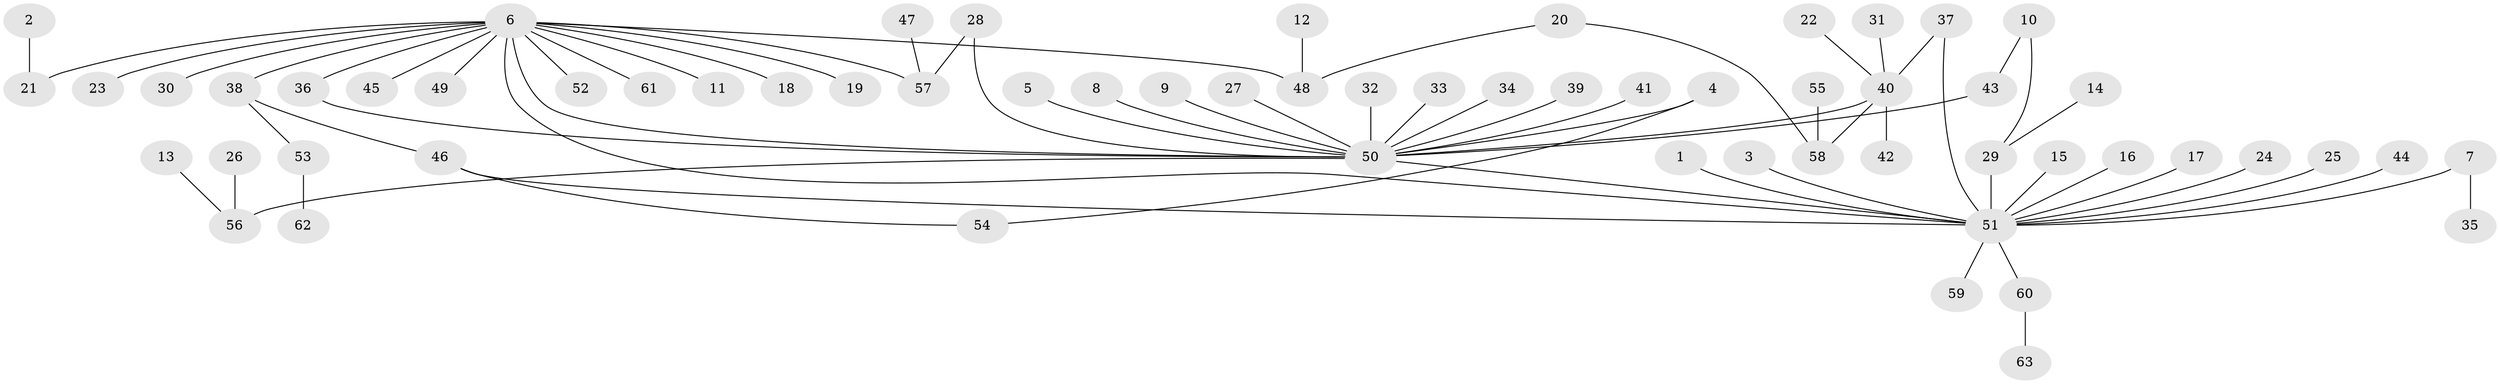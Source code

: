 // original degree distribution, {12: 0.008, 6: 0.024, 20: 0.008, 3: 0.064, 4: 0.056, 5: 0.024, 1: 0.632, 9: 0.016, 2: 0.16, 14: 0.008}
// Generated by graph-tools (version 1.1) at 2025/26/03/09/25 03:26:01]
// undirected, 63 vertices, 70 edges
graph export_dot {
graph [start="1"]
  node [color=gray90,style=filled];
  1;
  2;
  3;
  4;
  5;
  6;
  7;
  8;
  9;
  10;
  11;
  12;
  13;
  14;
  15;
  16;
  17;
  18;
  19;
  20;
  21;
  22;
  23;
  24;
  25;
  26;
  27;
  28;
  29;
  30;
  31;
  32;
  33;
  34;
  35;
  36;
  37;
  38;
  39;
  40;
  41;
  42;
  43;
  44;
  45;
  46;
  47;
  48;
  49;
  50;
  51;
  52;
  53;
  54;
  55;
  56;
  57;
  58;
  59;
  60;
  61;
  62;
  63;
  1 -- 51 [weight=1.0];
  2 -- 21 [weight=1.0];
  3 -- 51 [weight=1.0];
  4 -- 50 [weight=1.0];
  4 -- 54 [weight=1.0];
  5 -- 50 [weight=1.0];
  6 -- 11 [weight=1.0];
  6 -- 18 [weight=1.0];
  6 -- 19 [weight=1.0];
  6 -- 21 [weight=1.0];
  6 -- 23 [weight=1.0];
  6 -- 30 [weight=1.0];
  6 -- 36 [weight=1.0];
  6 -- 38 [weight=1.0];
  6 -- 45 [weight=1.0];
  6 -- 48 [weight=1.0];
  6 -- 49 [weight=1.0];
  6 -- 50 [weight=1.0];
  6 -- 51 [weight=1.0];
  6 -- 52 [weight=1.0];
  6 -- 57 [weight=1.0];
  6 -- 61 [weight=1.0];
  7 -- 35 [weight=1.0];
  7 -- 51 [weight=1.0];
  8 -- 50 [weight=1.0];
  9 -- 50 [weight=1.0];
  10 -- 29 [weight=1.0];
  10 -- 43 [weight=1.0];
  12 -- 48 [weight=1.0];
  13 -- 56 [weight=1.0];
  14 -- 29 [weight=1.0];
  15 -- 51 [weight=1.0];
  16 -- 51 [weight=1.0];
  17 -- 51 [weight=1.0];
  20 -- 48 [weight=1.0];
  20 -- 58 [weight=1.0];
  22 -- 40 [weight=1.0];
  24 -- 51 [weight=1.0];
  25 -- 51 [weight=1.0];
  26 -- 56 [weight=1.0];
  27 -- 50 [weight=1.0];
  28 -- 50 [weight=1.0];
  28 -- 57 [weight=1.0];
  29 -- 51 [weight=2.0];
  31 -- 40 [weight=1.0];
  32 -- 50 [weight=1.0];
  33 -- 50 [weight=1.0];
  34 -- 50 [weight=1.0];
  36 -- 50 [weight=1.0];
  37 -- 40 [weight=1.0];
  37 -- 51 [weight=1.0];
  38 -- 46 [weight=1.0];
  38 -- 53 [weight=1.0];
  39 -- 50 [weight=1.0];
  40 -- 42 [weight=1.0];
  40 -- 50 [weight=1.0];
  40 -- 58 [weight=2.0];
  41 -- 50 [weight=1.0];
  43 -- 50 [weight=1.0];
  44 -- 51 [weight=1.0];
  46 -- 51 [weight=1.0];
  46 -- 54 [weight=1.0];
  47 -- 57 [weight=1.0];
  50 -- 51 [weight=1.0];
  50 -- 56 [weight=1.0];
  51 -- 59 [weight=1.0];
  51 -- 60 [weight=1.0];
  53 -- 62 [weight=1.0];
  55 -- 58 [weight=1.0];
  60 -- 63 [weight=1.0];
}
